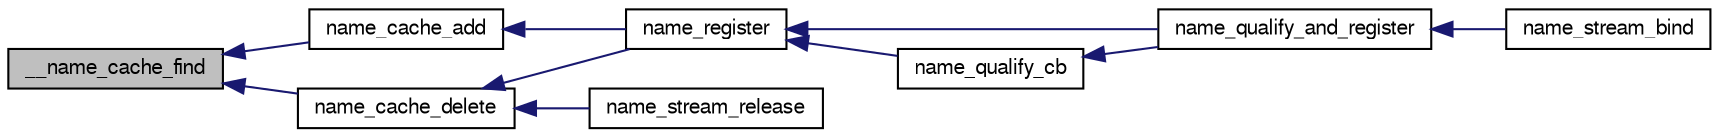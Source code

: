 digraph G
{
  edge [fontname="FreeSans",fontsize="10",labelfontname="FreeSans",labelfontsize="10"];
  node [fontname="FreeSans",fontsize="10",shape=record];
  rankdir=LR;
  Node1 [label="__name_cache_find",height=0.2,width=0.4,color="black", fillcolor="grey75", style="filled" fontcolor="black"];
  Node1 -> Node2 [dir=back,color="midnightblue",fontsize="10",style="solid",fontname="FreeSans"];
  Node2 [label="name_cache_add",height=0.2,width=0.4,color="black", fillcolor="white", style="filled",URL="$namestack__priv_8h.html#aa6e1ff7767ba286a06b81fe430b0e76f"];
  Node2 -> Node3 [dir=back,color="midnightblue",fontsize="10",style="solid",fontname="FreeSans"];
  Node3 [label="name_register",height=0.2,width=0.4,color="black", fillcolor="white", style="filled",URL="$af__name_8c.html#af7bcfb1b057d29df2729a1aad286c6ec"];
  Node3 -> Node4 [dir=back,color="midnightblue",fontsize="10",style="solid",fontname="FreeSans"];
  Node4 [label="name_qualify_and_register",height=0.2,width=0.4,color="black", fillcolor="white", style="filled",URL="$af__name_8c.html#a7b361fea06308c8ad46651ac195033b0"];
  Node4 -> Node5 [dir=back,color="midnightblue",fontsize="10",style="solid",fontname="FreeSans"];
  Node5 [label="name_stream_bind",height=0.2,width=0.4,color="black", fillcolor="white", style="filled",URL="$af__name_8c.html#a3a2adf5361993cef9bbe48178469714f"];
  Node3 -> Node6 [dir=back,color="midnightblue",fontsize="10",style="solid",fontname="FreeSans"];
  Node6 [label="name_qualify_cb",height=0.2,width=0.4,color="black", fillcolor="white", style="filled",URL="$af__name_8c.html#a2d725a6eb751e0f660eba52d2a76249b"];
  Node6 -> Node4 [dir=back,color="midnightblue",fontsize="10",style="solid",fontname="FreeSans"];
  Node1 -> Node7 [dir=back,color="midnightblue",fontsize="10",style="solid",fontname="FreeSans"];
  Node7 [label="name_cache_delete",height=0.2,width=0.4,color="black", fillcolor="white", style="filled",URL="$namestack__priv_8h.html#aa1fb6667246cbfbc4f63436093f59535"];
  Node7 -> Node3 [dir=back,color="midnightblue",fontsize="10",style="solid",fontname="FreeSans"];
  Node7 -> Node8 [dir=back,color="midnightblue",fontsize="10",style="solid",fontname="FreeSans"];
  Node8 [label="name_stream_release",height=0.2,width=0.4,color="black", fillcolor="white", style="filled",URL="$af__name_8c.html#a562b6dd09744c1ddb2d1a8378d30addc"];
}
